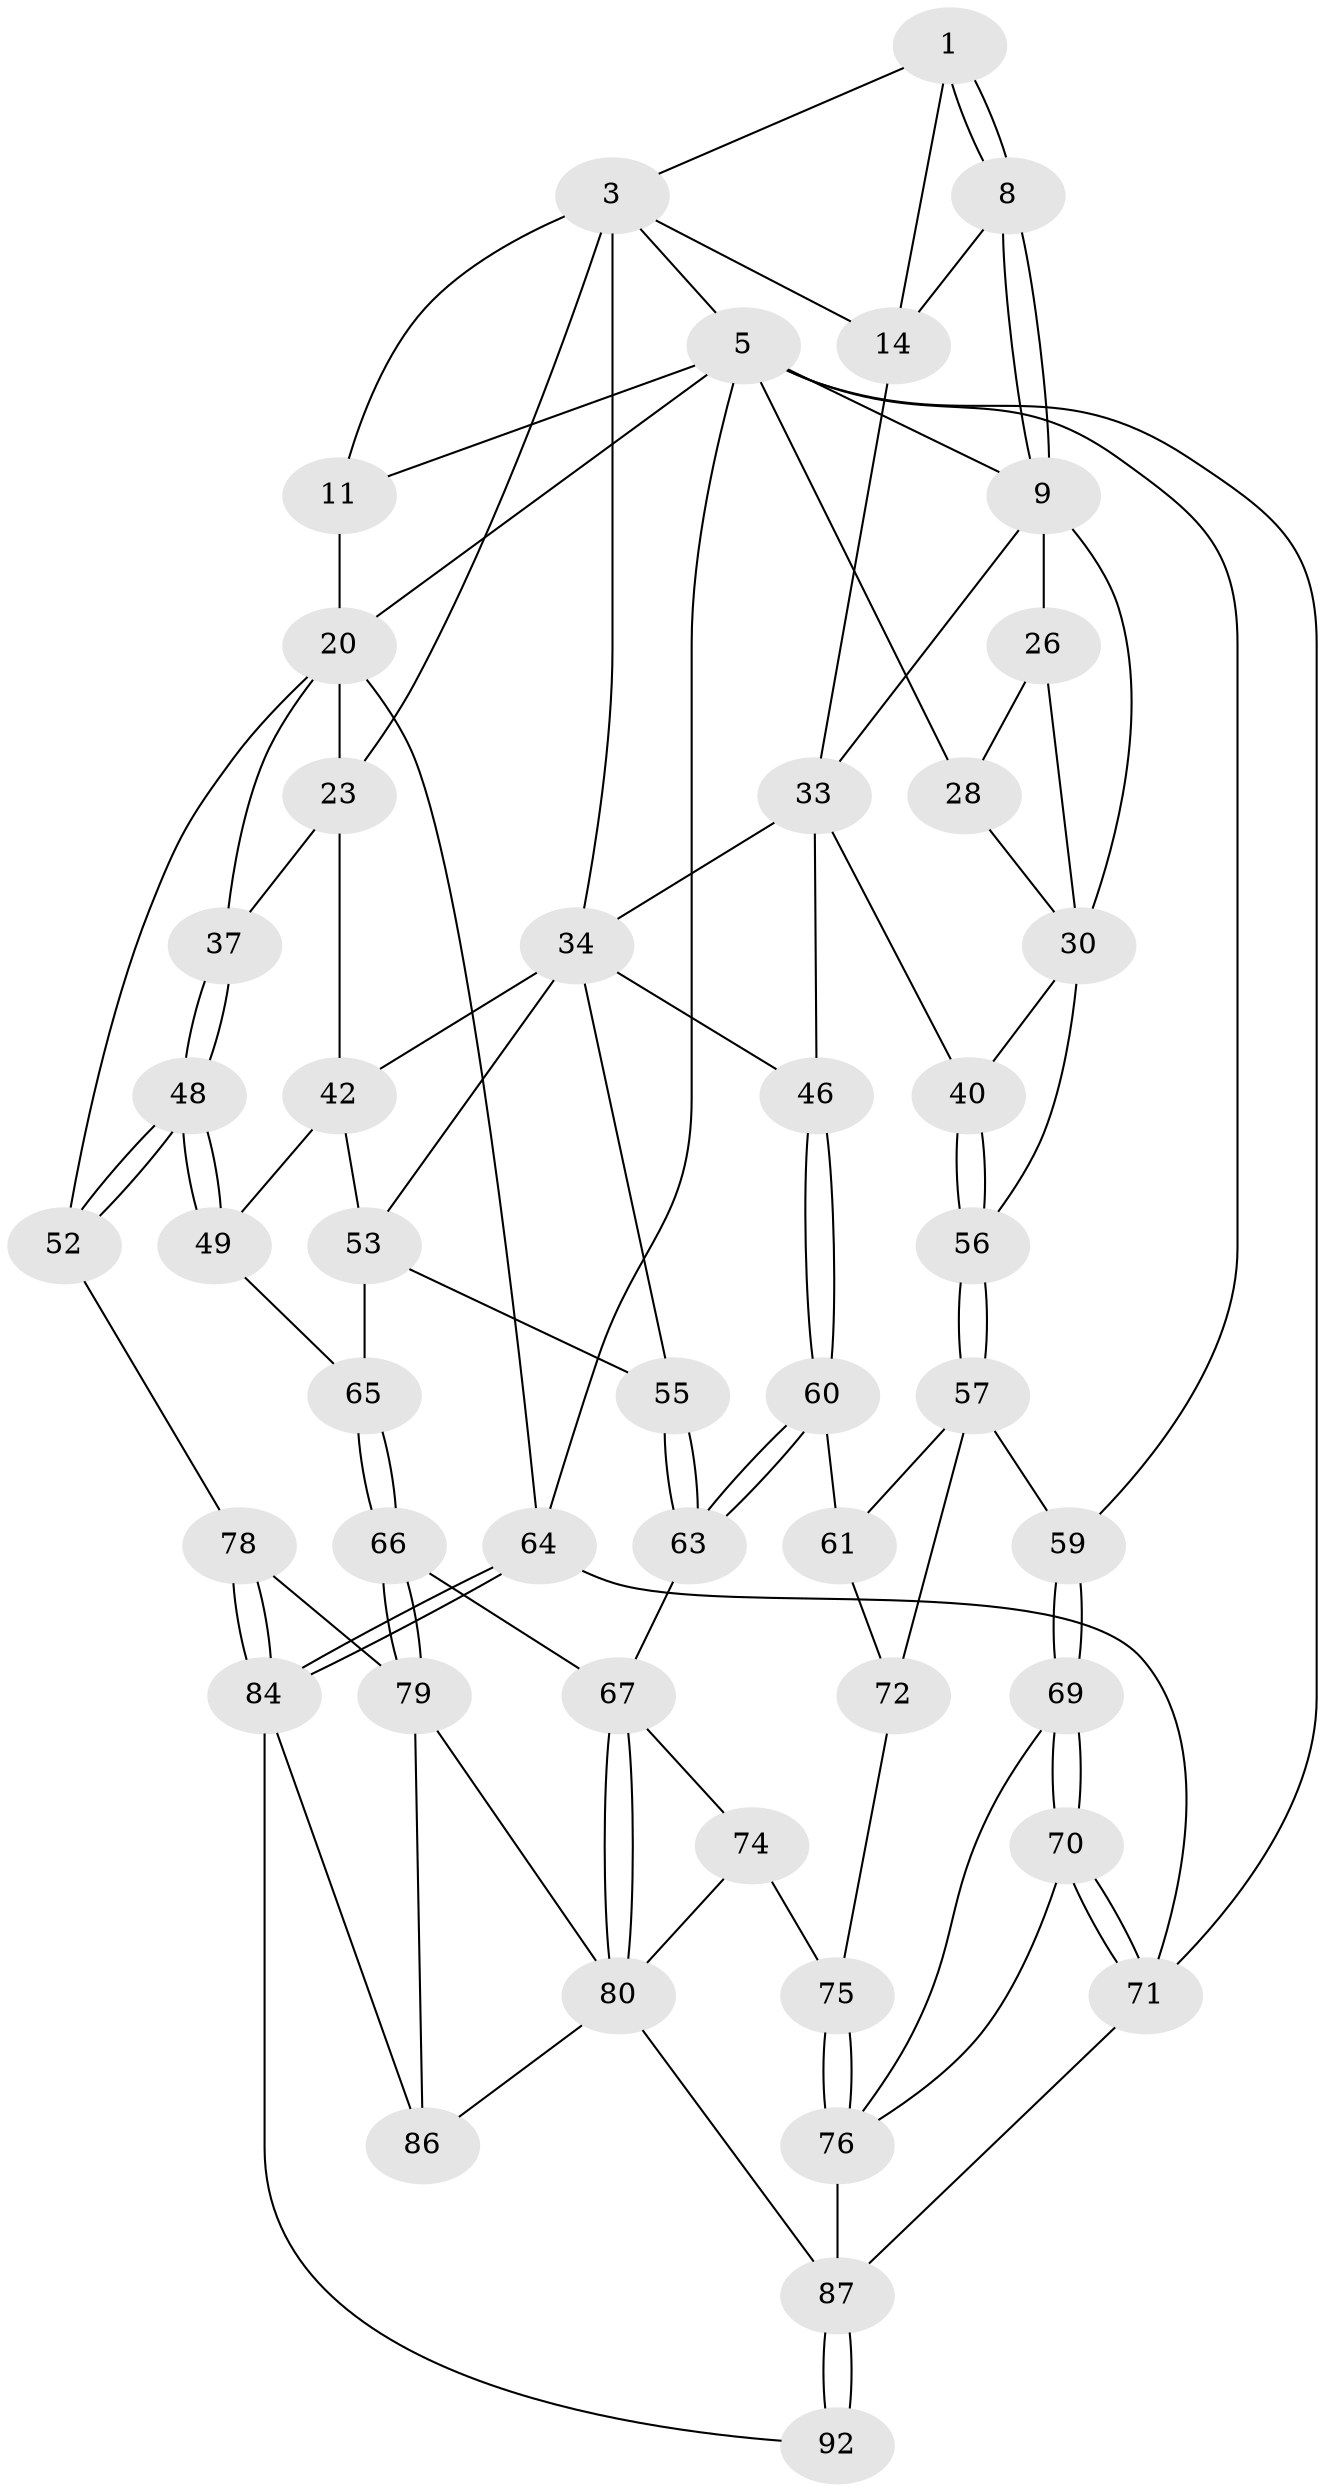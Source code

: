 // original degree distribution, {3: 0.02127659574468085, 4: 0.2553191489361702, 6: 0.23404255319148937, 5: 0.48936170212765956}
// Generated by graph-tools (version 1.1) at 2025/28/03/15/25 16:28:03]
// undirected, 47 vertices, 107 edges
graph export_dot {
graph [start="1"]
  node [color=gray90,style=filled];
  1 [pos="+0.5105800869970739+0",super="+2"];
  3 [pos="+0.6472721118907802+0",super="+4+13"];
  5 [pos="+1+0",super="+19+6"];
  8 [pos="+0.40652604465391096+0.1114977501781397"];
  9 [pos="+0.4060763615977033+0.11236218903795583",super="+25+10"];
  11 [pos="+0.9246199029490253+0.10964633011997776",super="+12"];
  14 [pos="+0.6127594357970761+0.13944853944049965",super="+16"];
  20 [pos="+1+0.2729267692411275",super="+51+21"];
  23 [pos="+0.7836996202520004+0.2628838809643729",super="+38"];
  26 [pos="+0.1814679879173794+0.12925794520320172",super="+27"];
  28 [pos="+0.09222749777449699+0.31501270475808973"];
  30 [pos="+0.26653243333562915+0.26463931889110126",super="+31+41"];
  33 [pos="+0.6009918253751476+0.200400250360706",super="+36"];
  34 [pos="+0.653427291765558+0.3228762224486674",super="+35+43"];
  37 [pos="+0.8922760468192901+0.3379871100992376"];
  40 [pos="+0.41379887374389546+0.32849273316354377"];
  42 [pos="+0.7450435845242835+0.37273308137561706",super="+50"];
  46 [pos="+0.4310518467969821+0.36856077724039726"];
  48 [pos="+0.9932272418060122+0.5476173304792267"];
  49 [pos="+0.8347129322348786+0.5211056849398584"];
  52 [pos="+1+0.5975100071555846"];
  53 [pos="+0.6786888457121103+0.4674685868497581",super="+54"];
  55 [pos="+0.5594792727672103+0.4744927835896298"];
  56 [pos="+0.17825175410580077+0.44743326972984726"];
  57 [pos="+0.1741082111222669+0.5133955461082773",super="+62+58"];
  59 [pos="+0+0.6339082183627465"];
  60 [pos="+0.3434050988651594+0.5843698534603954"];
  61 [pos="+0.32168627261789823+0.5873573345643954"];
  63 [pos="+0.4334931753878591+0.6448105133348644"];
  64 [pos="+1+1"];
  65 [pos="+0.6381225632561536+0.6362827463715657"];
  66 [pos="+0.6287545186421056+0.6588264370700629"];
  67 [pos="+0.5309695309022154+0.7056716516977909",super="+68"];
  69 [pos="+0+0.6596589286641324"];
  70 [pos="+0+1"];
  71 [pos="+0+1"];
  72 [pos="+0.1622983389203241+0.691696168956506",super="+73"];
  74 [pos="+0.3281981686608007+0.8320721448630772"];
  75 [pos="+0.2225974355706425+0.8010389708165092"];
  76 [pos="+0.22214587684148493+0.8013818174778606",super="+77+89"];
  78 [pos="+0.9346686655958373+0.7154208379874952"];
  79 [pos="+0.7748139526861593+0.7779456813964098",super="+82"];
  80 [pos="+0.5296139760770087+0.8588833604587728",super="+83+81"];
  84 [pos="+0.8402400285249685+1",super="+85"];
  86 [pos="+0.7994452902209761+1"];
  87 [pos="+0.4657357157670298+1",super="+88"];
  92 [pos="+0.4874832573669764+1"];
  1 -- 8;
  1 -- 8;
  1 -- 3;
  1 -- 14;
  3 -- 11 [weight=2];
  3 -- 5;
  3 -- 34;
  3 -- 23;
  3 -- 14;
  5 -- 64;
  5 -- 11;
  5 -- 20;
  5 -- 71;
  5 -- 9 [weight=2];
  5 -- 59;
  5 -- 28;
  8 -- 9;
  8 -- 9;
  8 -- 14;
  9 -- 26 [weight=2];
  9 -- 30;
  9 -- 33;
  11 -- 20;
  14 -- 33;
  20 -- 64;
  20 -- 52;
  20 -- 37;
  20 -- 23;
  23 -- 42;
  23 -- 37;
  26 -- 28;
  26 -- 30;
  28 -- 30;
  30 -- 40;
  30 -- 56;
  33 -- 40;
  33 -- 34;
  33 -- 46;
  34 -- 53;
  34 -- 55;
  34 -- 46;
  34 -- 42;
  37 -- 48;
  37 -- 48;
  40 -- 56;
  40 -- 56;
  42 -- 49;
  42 -- 53;
  46 -- 60;
  46 -- 60;
  48 -- 49;
  48 -- 49;
  48 -- 52;
  48 -- 52;
  49 -- 65;
  52 -- 78;
  53 -- 65;
  53 -- 55;
  55 -- 63;
  55 -- 63;
  56 -- 57;
  56 -- 57;
  57 -- 72 [weight=2];
  57 -- 61;
  57 -- 59;
  59 -- 69;
  59 -- 69;
  60 -- 61;
  60 -- 63;
  60 -- 63;
  61 -- 72;
  63 -- 67;
  64 -- 84;
  64 -- 84;
  64 -- 71;
  65 -- 66;
  65 -- 66;
  66 -- 67;
  66 -- 79;
  66 -- 79;
  67 -- 80;
  67 -- 80;
  67 -- 74;
  69 -- 70;
  69 -- 70;
  69 -- 76;
  70 -- 71;
  70 -- 71;
  70 -- 76;
  71 -- 87;
  72 -- 75;
  74 -- 75;
  74 -- 80;
  75 -- 76;
  75 -- 76;
  76 -- 87 [weight=2];
  78 -- 79;
  78 -- 84;
  78 -- 84;
  79 -- 80;
  79 -- 86;
  80 -- 86;
  80 -- 87;
  84 -- 86;
  84 -- 92;
  87 -- 92 [weight=2];
  87 -- 92;
}
